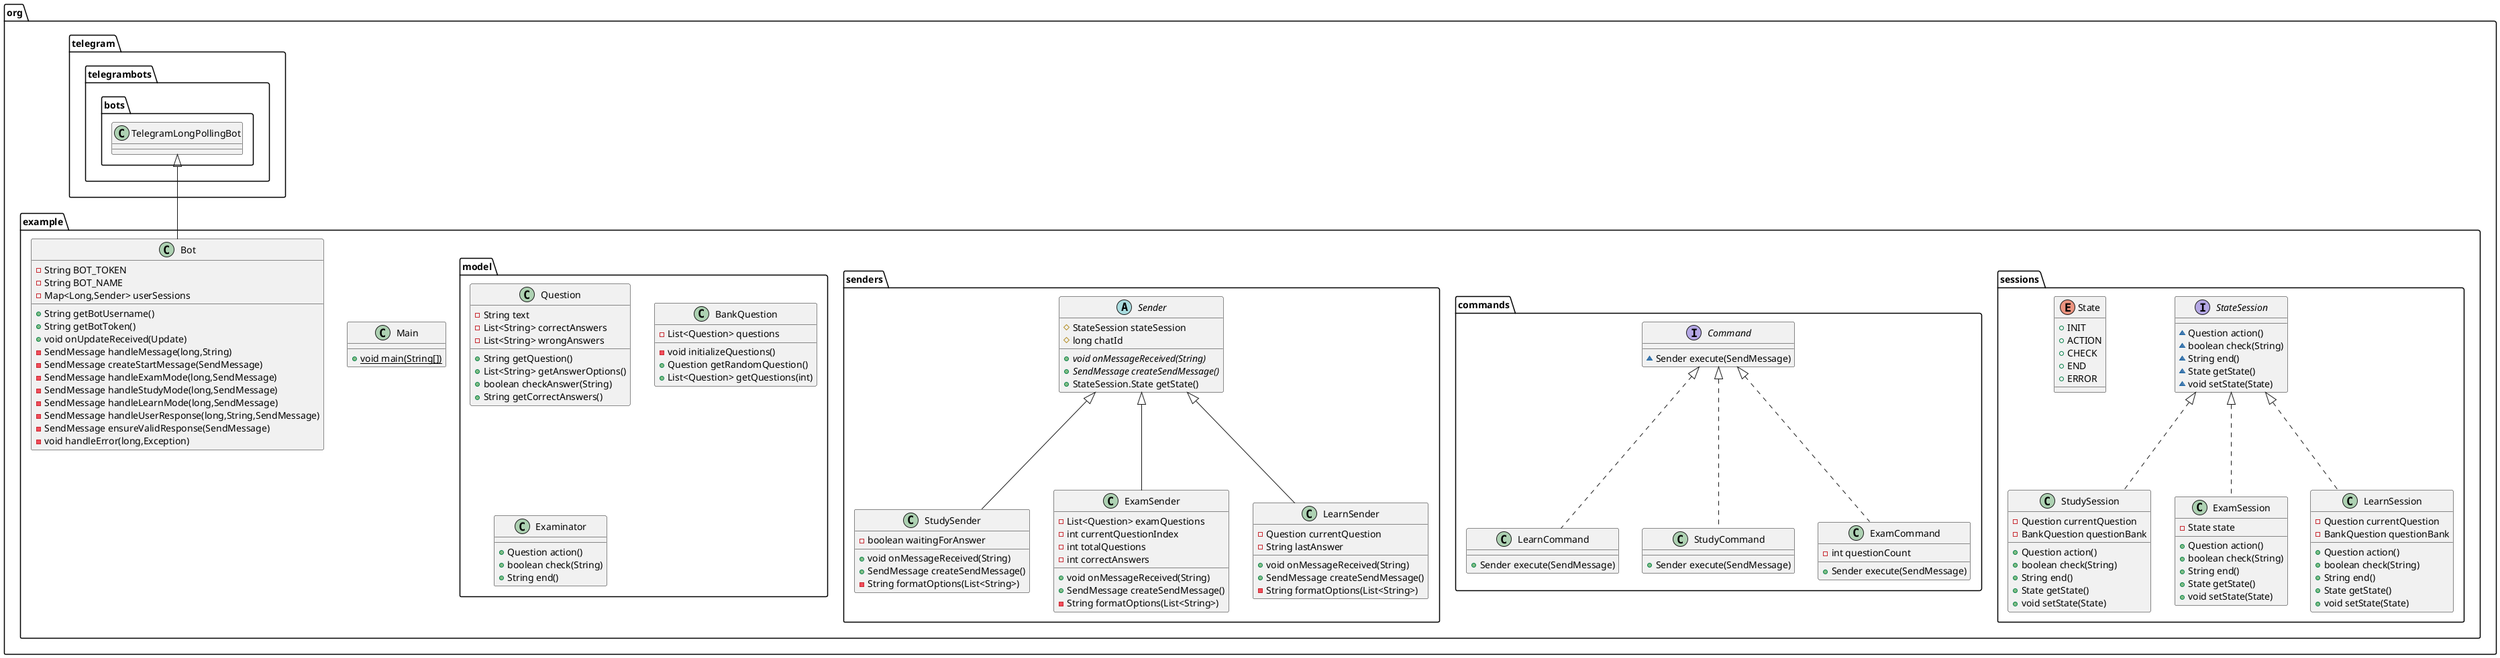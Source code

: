 @startuml
class org.example.sessions.StudySession {
- Question currentQuestion
- BankQuestion questionBank
+ Question action()
+ boolean check(String)
+ String end()
+ State getState()
+ void setState(State)
}


class org.example.commands.LearnCommand {
+ Sender execute(SendMessage)
}

class org.example.senders.StudySender {
- boolean waitingForAnswer
+ void onMessageReceived(String)
+ SendMessage createSendMessage()
- String formatOptions(List<String>)
}


interface org.example.commands.Command {
~ Sender execute(SendMessage)
}

class org.example.Main {
+ {static} void main(String[])
}

interface org.example.sessions.StateSession {
~ Question action()
~ boolean check(String)
~ String end()
~ State getState()
~ void setState(State)
}

enum org.example.sessions.State {
+  INIT
+  ACTION
+  CHECK
+  END
+  ERROR
}

class org.example.model.Question {
- String text
- List<String> correctAnswers
- List<String> wrongAnswers
+ String getQuestion()
+ List<String> getAnswerOptions()
+ boolean checkAnswer(String)
+ String getCorrectAnswers()
}


class org.example.sessions.ExamSession {
- State state
+ Question action()
+ boolean check(String)
+ String end()
+ State getState()
+ void setState(State)
}


class org.example.commands.StudyCommand {
+ Sender execute(SendMessage)
}

class org.example.sessions.LearnSession {
- Question currentQuestion
- BankQuestion questionBank
+ Question action()
+ boolean check(String)
+ String end()
+ State getState()
+ void setState(State)
}


class org.example.model.BankQuestion {
- List<Question> questions
- void initializeQuestions()
+ Question getRandomQuestion()
+ List<Question> getQuestions(int)
}


class org.example.senders.ExamSender {
- List<Question> examQuestions
- int currentQuestionIndex
- int totalQuestions
- int correctAnswers
+ void onMessageReceived(String)
+ SendMessage createSendMessage()
- String formatOptions(List<String>)
}


class org.example.Bot {
- String BOT_TOKEN
- String BOT_NAME
- Map<Long,Sender> userSessions
+ String getBotUsername()
+ String getBotToken()
+ void onUpdateReceived(Update)
- SendMessage handleMessage(long,String)
- SendMessage createStartMessage(SendMessage)
- SendMessage handleExamMode(long,SendMessage)
- SendMessage handleStudyMode(long,SendMessage)
- SendMessage handleLearnMode(long,SendMessage)
- SendMessage handleUserResponse(long,String,SendMessage)
- SendMessage ensureValidResponse(SendMessage)
- void handleError(long,Exception)
}


class org.example.senders.LearnSender {
- Question currentQuestion
- String lastAnswer
+ void onMessageReceived(String)
+ SendMessage createSendMessage()
- String formatOptions(List<String>)
}


class org.example.model.Examinator {
+ Question action()
+ boolean check(String)
+ String end()
}

class org.example.commands.ExamCommand {
- int questionCount
+ Sender execute(SendMessage)
}


abstract class org.example.senders.Sender {
# StateSession stateSession
# long chatId
+ {abstract}void onMessageReceived(String)
+ {abstract}SendMessage createSendMessage()
+ StateSession.State getState()
}




org.example.sessions.StateSession <|.. org.example.sessions.StudySession
org.example.commands.Command <|.. org.example.commands.LearnCommand
org.example.senders.Sender <|-- org.example.senders.StudySender
org.example.sessions.StateSession <|.. org.example.sessions.ExamSession
org.example.commands.Command <|.. org.example.commands.StudyCommand
org.example.sessions.StateSession <|.. org.example.sessions.LearnSession
org.example.senders.Sender <|-- org.example.senders.ExamSender
org.telegram.telegrambots.bots.TelegramLongPollingBot <|-- org.example.Bot
org.example.senders.Sender <|-- org.example.senders.LearnSender
org.example.commands.Command <|.. org.example.commands.ExamCommand
@enduml